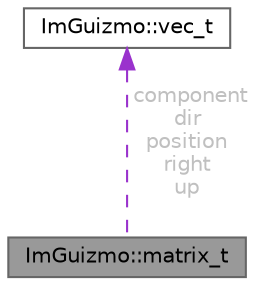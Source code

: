digraph "ImGuizmo::matrix_t"
{
 // LATEX_PDF_SIZE
  bgcolor="transparent";
  edge [fontname=Helvetica,fontsize=10,labelfontname=Helvetica,labelfontsize=10];
  node [fontname=Helvetica,fontsize=10,shape=box,height=0.2,width=0.4];
  Node1 [id="Node000001",label="ImGuizmo::matrix_t",height=0.2,width=0.4,color="gray40", fillcolor="grey60", style="filled", fontcolor="black",tooltip=" "];
  Node2 -> Node1 [id="edge1_Node000001_Node000002",dir="back",color="darkorchid3",style="dashed",tooltip=" ",label=" component\ndir\nposition\nright\nup",fontcolor="grey" ];
  Node2 [id="Node000002",label="ImGuizmo::vec_t",height=0.2,width=0.4,color="gray40", fillcolor="white", style="filled",URL="$struct_im_guizmo_1_1vec__t.html",tooltip=" "];
}
